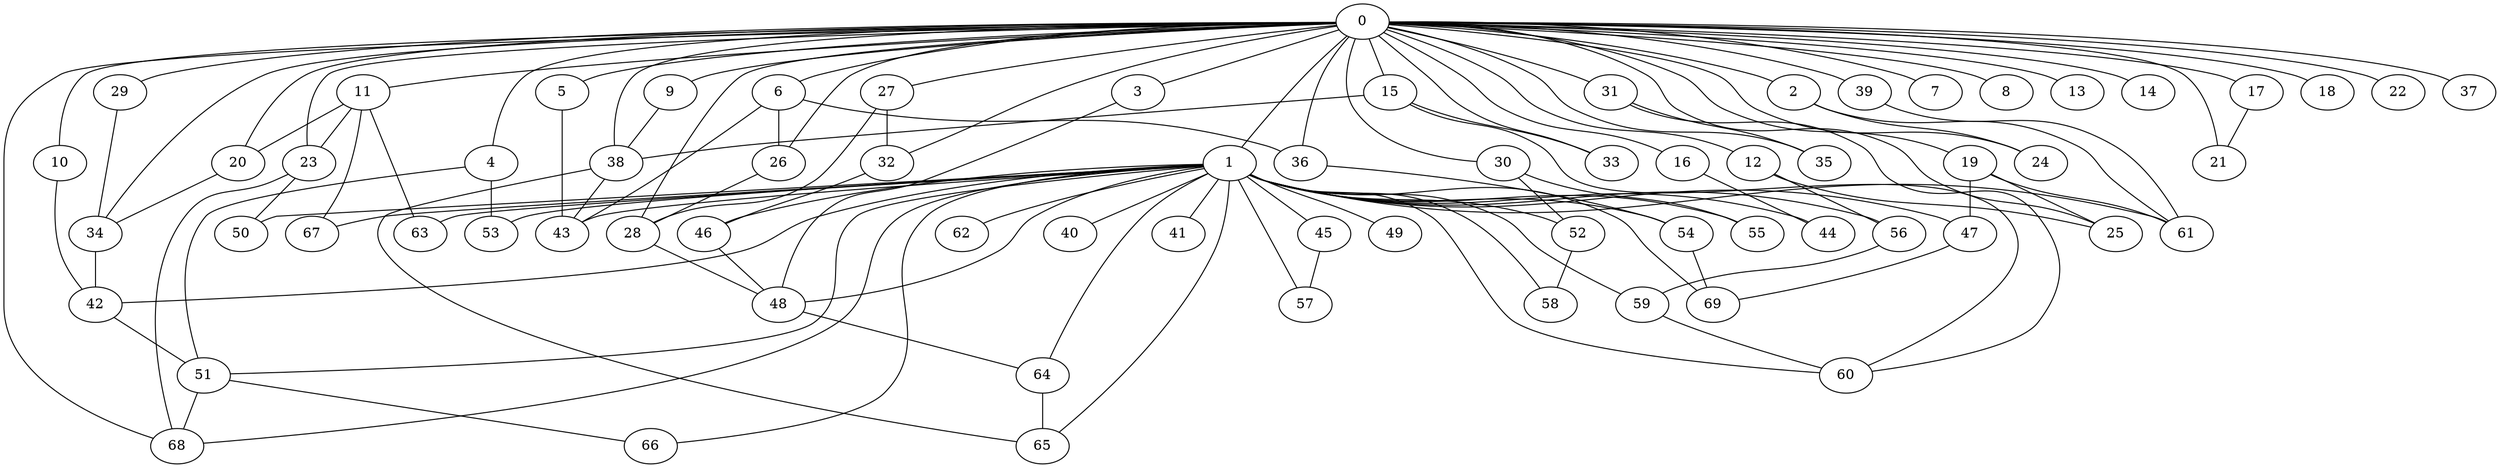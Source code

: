 
graph graphname {
    0 -- 1
0 -- 2
0 -- 3
0 -- 4
0 -- 5
0 -- 6
0 -- 7
0 -- 8
0 -- 9
0 -- 10
0 -- 11
0 -- 12
0 -- 13
0 -- 14
0 -- 15
0 -- 16
0 -- 17
0 -- 18
0 -- 19
0 -- 20
0 -- 21
0 -- 22
0 -- 23
0 -- 24
0 -- 25
0 -- 26
0 -- 27
0 -- 28
0 -- 29
0 -- 30
0 -- 31
0 -- 32
0 -- 33
0 -- 34
0 -- 35
0 -- 36
0 -- 37
0 -- 38
0 -- 39
0 -- 68
1 -- 40
1 -- 41
1 -- 42
1 -- 43
1 -- 44
1 -- 45
1 -- 46
1 -- 47
1 -- 48
1 -- 49
1 -- 50
1 -- 51
1 -- 52
1 -- 53
1 -- 54
1 -- 55
1 -- 56
1 -- 57
1 -- 58
1 -- 59
1 -- 60
1 -- 61
1 -- 62
1 -- 63
1 -- 64
1 -- 65
1 -- 66
1 -- 67
1 -- 68
1 -- 69
2 -- 24
2 -- 61
3 -- 48
4 -- 51
4 -- 53
5 -- 43
6 -- 43
6 -- 36
6 -- 26
9 -- 38
10 -- 42
11 -- 23
11 -- 67
11 -- 63
11 -- 20
12 -- 56
12 -- 25
15 -- 60
15 -- 38
15 -- 33
16 -- 44
17 -- 21
19 -- 61
19 -- 47
19 -- 25
20 -- 34
23 -- 50
23 -- 68
26 -- 28
27 -- 28
27 -- 32
28 -- 48
29 -- 34
30 -- 55
30 -- 52
31 -- 60
31 -- 35
32 -- 46
34 -- 42
36 -- 54
38 -- 43
38 -- 65
39 -- 61
42 -- 51
45 -- 57
46 -- 48
47 -- 69
48 -- 64
51 -- 66
51 -- 68
52 -- 58
54 -- 69
56 -- 59
59 -- 60
64 -- 65

}
